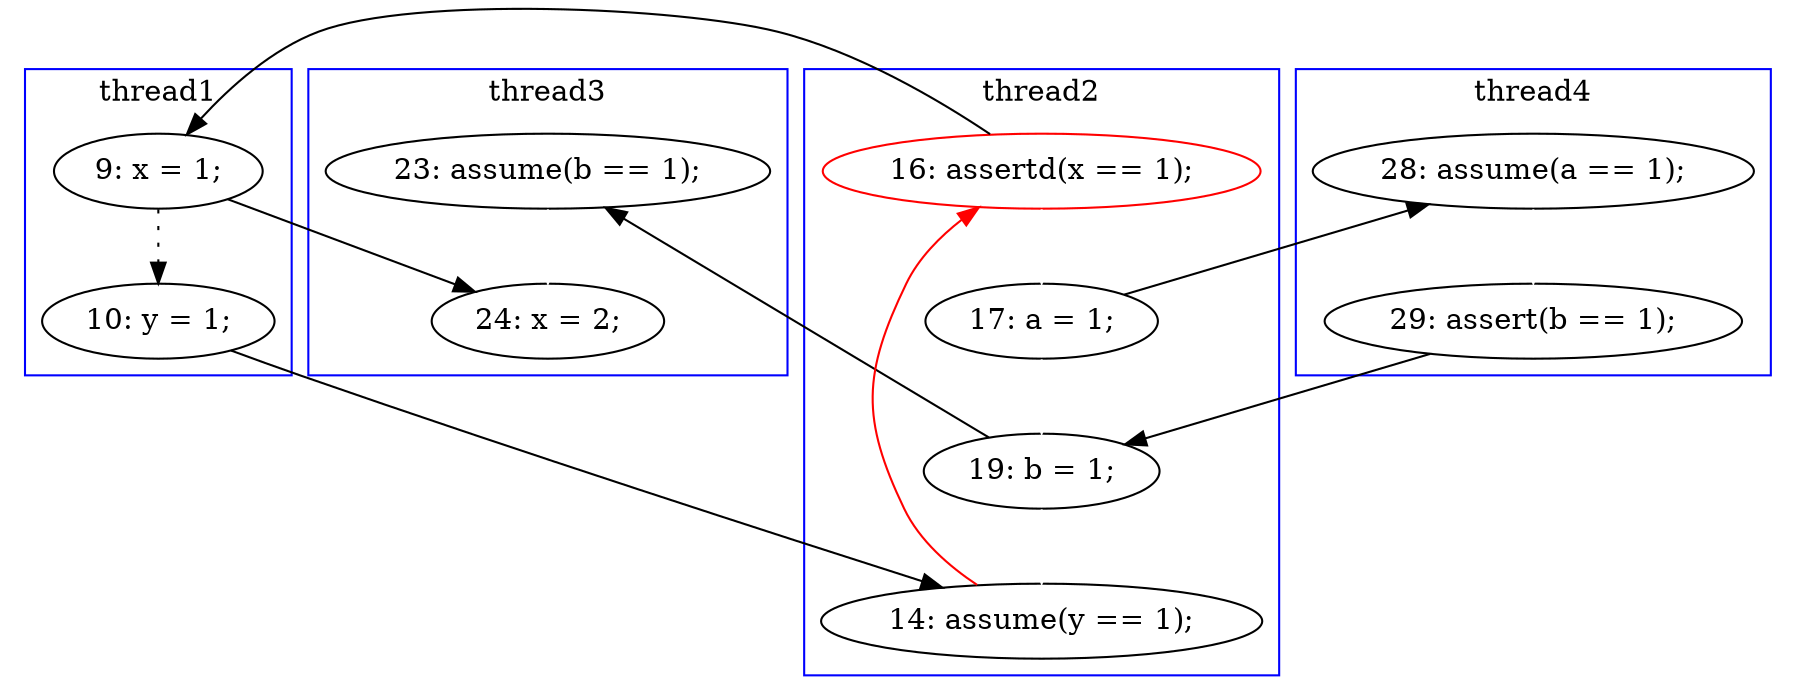 digraph Counterexample {
	20 -> 29 [color = black, style = solid, constraint = false]
	13 -> 20 [color = white, style = solid]
	17 -> 30 [color = black, style = solid, constraint = false]
	19 -> 22 [color = black, style = solid, constraint = false]
	20 -> 22 [color = white, style = solid]
	12 -> 17 [color = black, style = solid, constraint = false]
	18 -> 20 [color = black, style = solid, constraint = false]
	16 -> 18 [color = white, style = solid]
	17 -> 19 [color = black, style = dotted]
	13 -> 16 [color = black, style = solid, constraint = false]
	29 -> 30 [color = white, style = solid]
	22 -> 12 [color = red, style = solid, constraint = false]
	12 -> 13 [color = white, style = solid]
	subgraph cluster3 {
		label = thread3
		color = blue
		29  [label = "23: assume(b == 1);"]
		30  [label = "24: x = 2;"]
	}
	subgraph cluster1 {
		label = thread1
		color = blue
		19  [label = "10: y = 1;"]
		17  [label = "9: x = 1;"]
	}
	subgraph cluster2 {
		label = thread2
		color = blue
		20  [label = "19: b = 1;"]
		12  [label = "16: assertd(x == 1);", color = red]
		13  [label = "17: a = 1;"]
		22  [label = "14: assume(y == 1);"]
	}
	subgraph cluster4 {
		label = thread4
		color = blue
		18  [label = "29: assert(b == 1);"]
		16  [label = "28: assume(a == 1);"]
	}
}